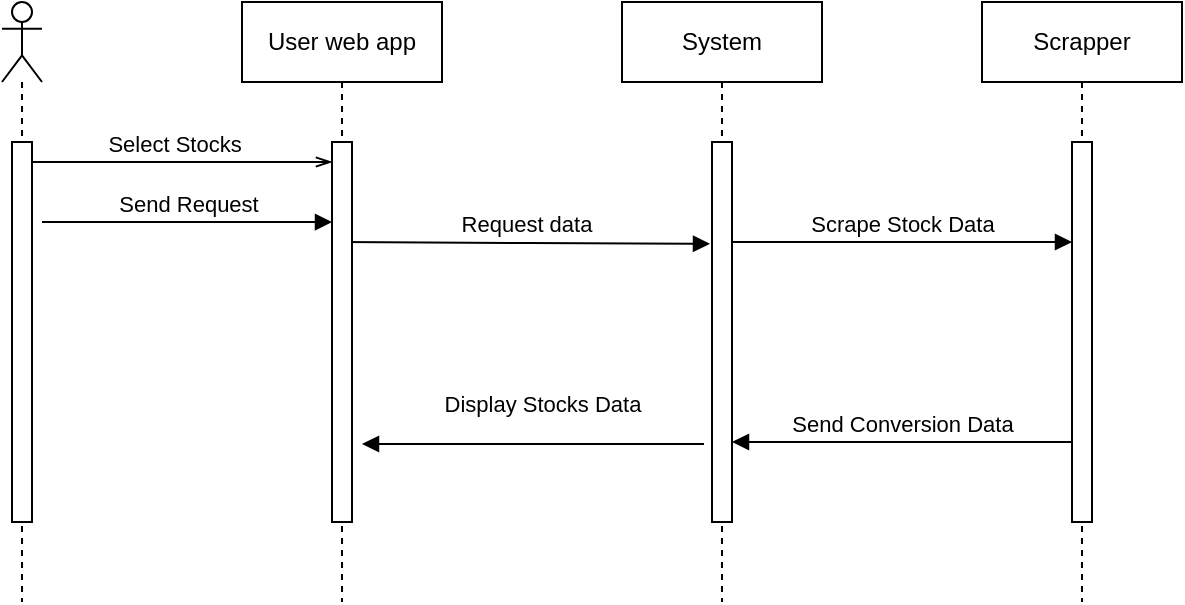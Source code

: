 <mxfile version="16.0.0" type="device"><diagram name="Page-1" id="13e1069c-82ec-6db2-03f1-153e76fe0fe0"><mxGraphModel dx="946" dy="1687" grid="1" gridSize="10" guides="1" tooltips="1" connect="1" arrows="1" fold="1" page="1" pageScale="1" pageWidth="1700" pageHeight="1100" background="none" math="0" shadow="0"><root><mxCell id="0"/><mxCell id="1" parent="0"/><mxCell id="nPXLlngGWn1pgbZkxLt2-4" value="Select Stocks" style="html=1;verticalAlign=bottom;endArrow=openThin;rounded=0;edgeStyle=orthogonalEdgeStyle;exitX=0.5;exitY=0.067;exitDx=0;exitDy=0;exitPerimeter=0;endFill=0;" parent="1" source="nPXLlngGWn1pgbZkxLt2-2" target="nPXLlngGWn1pgbZkxLt2-6" edge="1"><mxGeometry width="80" relative="1" as="geometry"><mxPoint x="830" y="-440" as="sourcePoint"/><mxPoint x="910" y="-440" as="targetPoint"/><Array as="points"><mxPoint x="940" y="-440"/><mxPoint x="940" y="-440"/></Array></mxGeometry></mxCell><mxCell id="nPXLlngGWn1pgbZkxLt2-1" value="" style="shape=umlLifeline;participant=umlActor;perimeter=lifelinePerimeter;whiteSpace=wrap;html=1;container=1;collapsible=0;recursiveResize=0;verticalAlign=top;spacingTop=36;outlineConnect=0;" parent="1" vertex="1"><mxGeometry x="810" y="-520" width="20" height="300" as="geometry"/></mxCell><mxCell id="nPXLlngGWn1pgbZkxLt2-2" value="" style="html=1;points=[];perimeter=orthogonalPerimeter;" parent="nPXLlngGWn1pgbZkxLt2-1" vertex="1"><mxGeometry x="5" y="70" width="10" height="190" as="geometry"/></mxCell><mxCell id="nPXLlngGWn1pgbZkxLt2-10" value="Send Request" style="html=1;verticalAlign=bottom;endArrow=block;rounded=0;edgeStyle=orthogonalEdgeStyle;" parent="1" edge="1"><mxGeometry width="80" relative="1" as="geometry"><mxPoint x="830" y="-410" as="sourcePoint"/><mxPoint x="975" y="-409.95" as="targetPoint"/><Array as="points"><mxPoint x="940" y="-410.05"/><mxPoint x="940" y="-410.05"/></Array></mxGeometry></mxCell><mxCell id="nPXLlngGWn1pgbZkxLt2-7" value="Request data" style="html=1;verticalAlign=bottom;endArrow=block;rounded=0;edgeStyle=orthogonalEdgeStyle;entryX=-0.1;entryY=0.268;entryDx=0;entryDy=0;entryPerimeter=0;" parent="1" target="nPXLlngGWn1pgbZkxLt2-17" edge="1"><mxGeometry width="80" relative="1" as="geometry"><mxPoint x="980" y="-400" as="sourcePoint"/><mxPoint x="1160" y="-400" as="targetPoint"/><Array as="points"/></mxGeometry></mxCell><mxCell id="nPXLlngGWn1pgbZkxLt2-5" value="User web app" style="shape=umlLifeline;perimeter=lifelinePerimeter;whiteSpace=wrap;html=1;container=1;collapsible=0;recursiveResize=0;outlineConnect=0;" parent="1" vertex="1"><mxGeometry x="930" y="-520" width="100" height="300" as="geometry"/></mxCell><mxCell id="nPXLlngGWn1pgbZkxLt2-6" value="" style="html=1;points=[];perimeter=orthogonalPerimeter;" parent="nPXLlngGWn1pgbZkxLt2-5" vertex="1"><mxGeometry x="45" y="70" width="10" height="190" as="geometry"/></mxCell><mxCell id="nPXLlngGWn1pgbZkxLt2-8" value="System" style="shape=umlLifeline;perimeter=lifelinePerimeter;whiteSpace=wrap;html=1;container=1;collapsible=0;recursiveResize=0;outlineConnect=0;" parent="1" vertex="1"><mxGeometry x="1120" y="-520" width="100" height="300" as="geometry"/></mxCell><mxCell id="nPXLlngGWn1pgbZkxLt2-17" value="" style="html=1;points=[];perimeter=orthogonalPerimeter;" parent="nPXLlngGWn1pgbZkxLt2-8" vertex="1"><mxGeometry x="45" y="70" width="10" height="190" as="geometry"/></mxCell><mxCell id="nPXLlngGWn1pgbZkxLt2-18" value="Scrape Stock Data" style="html=1;verticalAlign=bottom;endArrow=block;rounded=0;edgeStyle=orthogonalEdgeStyle;strokeColor=#000000;" parent="nPXLlngGWn1pgbZkxLt2-8" edge="1"><mxGeometry width="80" relative="1" as="geometry"><mxPoint x="55" y="120" as="sourcePoint"/><mxPoint x="225" y="120" as="targetPoint"/><Array as="points"><mxPoint x="165" y="120"/><mxPoint x="165" y="120"/></Array></mxGeometry></mxCell><mxCell id="nPXLlngGWn1pgbZkxLt2-14" value="Scrapper" style="shape=umlLifeline;perimeter=lifelinePerimeter;whiteSpace=wrap;html=1;container=1;collapsible=0;recursiveResize=0;outlineConnect=0;" parent="1" vertex="1"><mxGeometry x="1300" y="-520" width="100" height="300" as="geometry"/></mxCell><mxCell id="nPXLlngGWn1pgbZkxLt2-19" value="" style="html=1;points=[];perimeter=orthogonalPerimeter;" parent="nPXLlngGWn1pgbZkxLt2-14" vertex="1"><mxGeometry x="45" y="70" width="10" height="190" as="geometry"/></mxCell><mxCell id="nPXLlngGWn1pgbZkxLt2-22" value="Display Stocks Data" style="html=1;verticalAlign=bottom;endArrow=none;rounded=0;edgeStyle=orthogonalEdgeStyle;endFill=0;startArrow=block;startFill=1;entryX=-0.4;entryY=0.795;entryDx=0;entryDy=0;entryPerimeter=0;" parent="1" target="nPXLlngGWn1pgbZkxLt2-17" edge="1"><mxGeometry x="0.053" y="11" width="80" relative="1" as="geometry"><mxPoint x="990" y="-299" as="sourcePoint"/><mxPoint x="1160" y="-300" as="targetPoint"/><Array as="points"><mxPoint x="1070" y="-299"/><mxPoint x="1070" y="-299"/></Array><mxPoint as="offset"/></mxGeometry></mxCell><mxCell id="nPXLlngGWn1pgbZkxLt2-16" value="Send Conversion Data" style="html=1;verticalAlign=bottom;endArrow=none;rounded=0;edgeStyle=orthogonalEdgeStyle;endFill=0;startArrow=block;startFill=1;" parent="1" edge="1"><mxGeometry width="80" relative="1" as="geometry"><mxPoint x="1175" y="-300" as="sourcePoint"/><mxPoint x="1345" y="-300" as="targetPoint"/><Array as="points"><mxPoint x="1185" y="-300"/></Array></mxGeometry></mxCell></root></mxGraphModel></diagram></mxfile>
